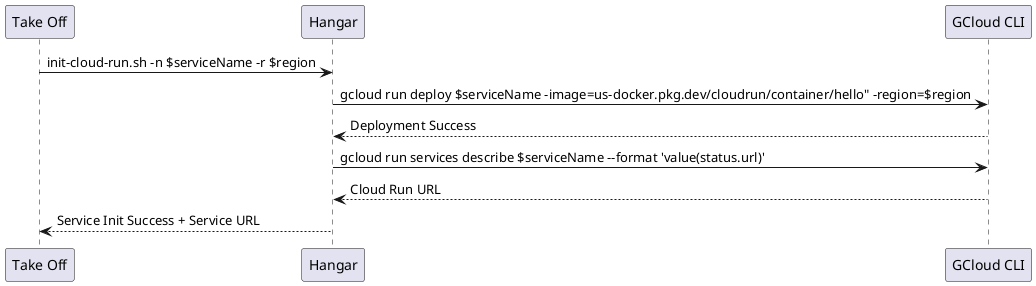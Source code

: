 @startuml sequence

participant "Take Off"          as TakeOff
participant "Hangar"            as Hangar
participant "GCloud CLI"        as Gcloud

TakeOff -> Hangar : init-cloud-run.sh -n $serviceName -r $region
Hangar -> Gcloud :  gcloud run deploy $serviceName -image=us-docker.pkg.dev/cloudrun/container/hello" -region=$region
Gcloud --> Hangar : Deployment Success
Hangar -> Gcloud : gcloud run services describe $serviceName --format 'value(status.url)'
Gcloud --> Hangar : Cloud Run URL
Hangar --> TakeOff : Service Init Success + Service URL
@enduml
